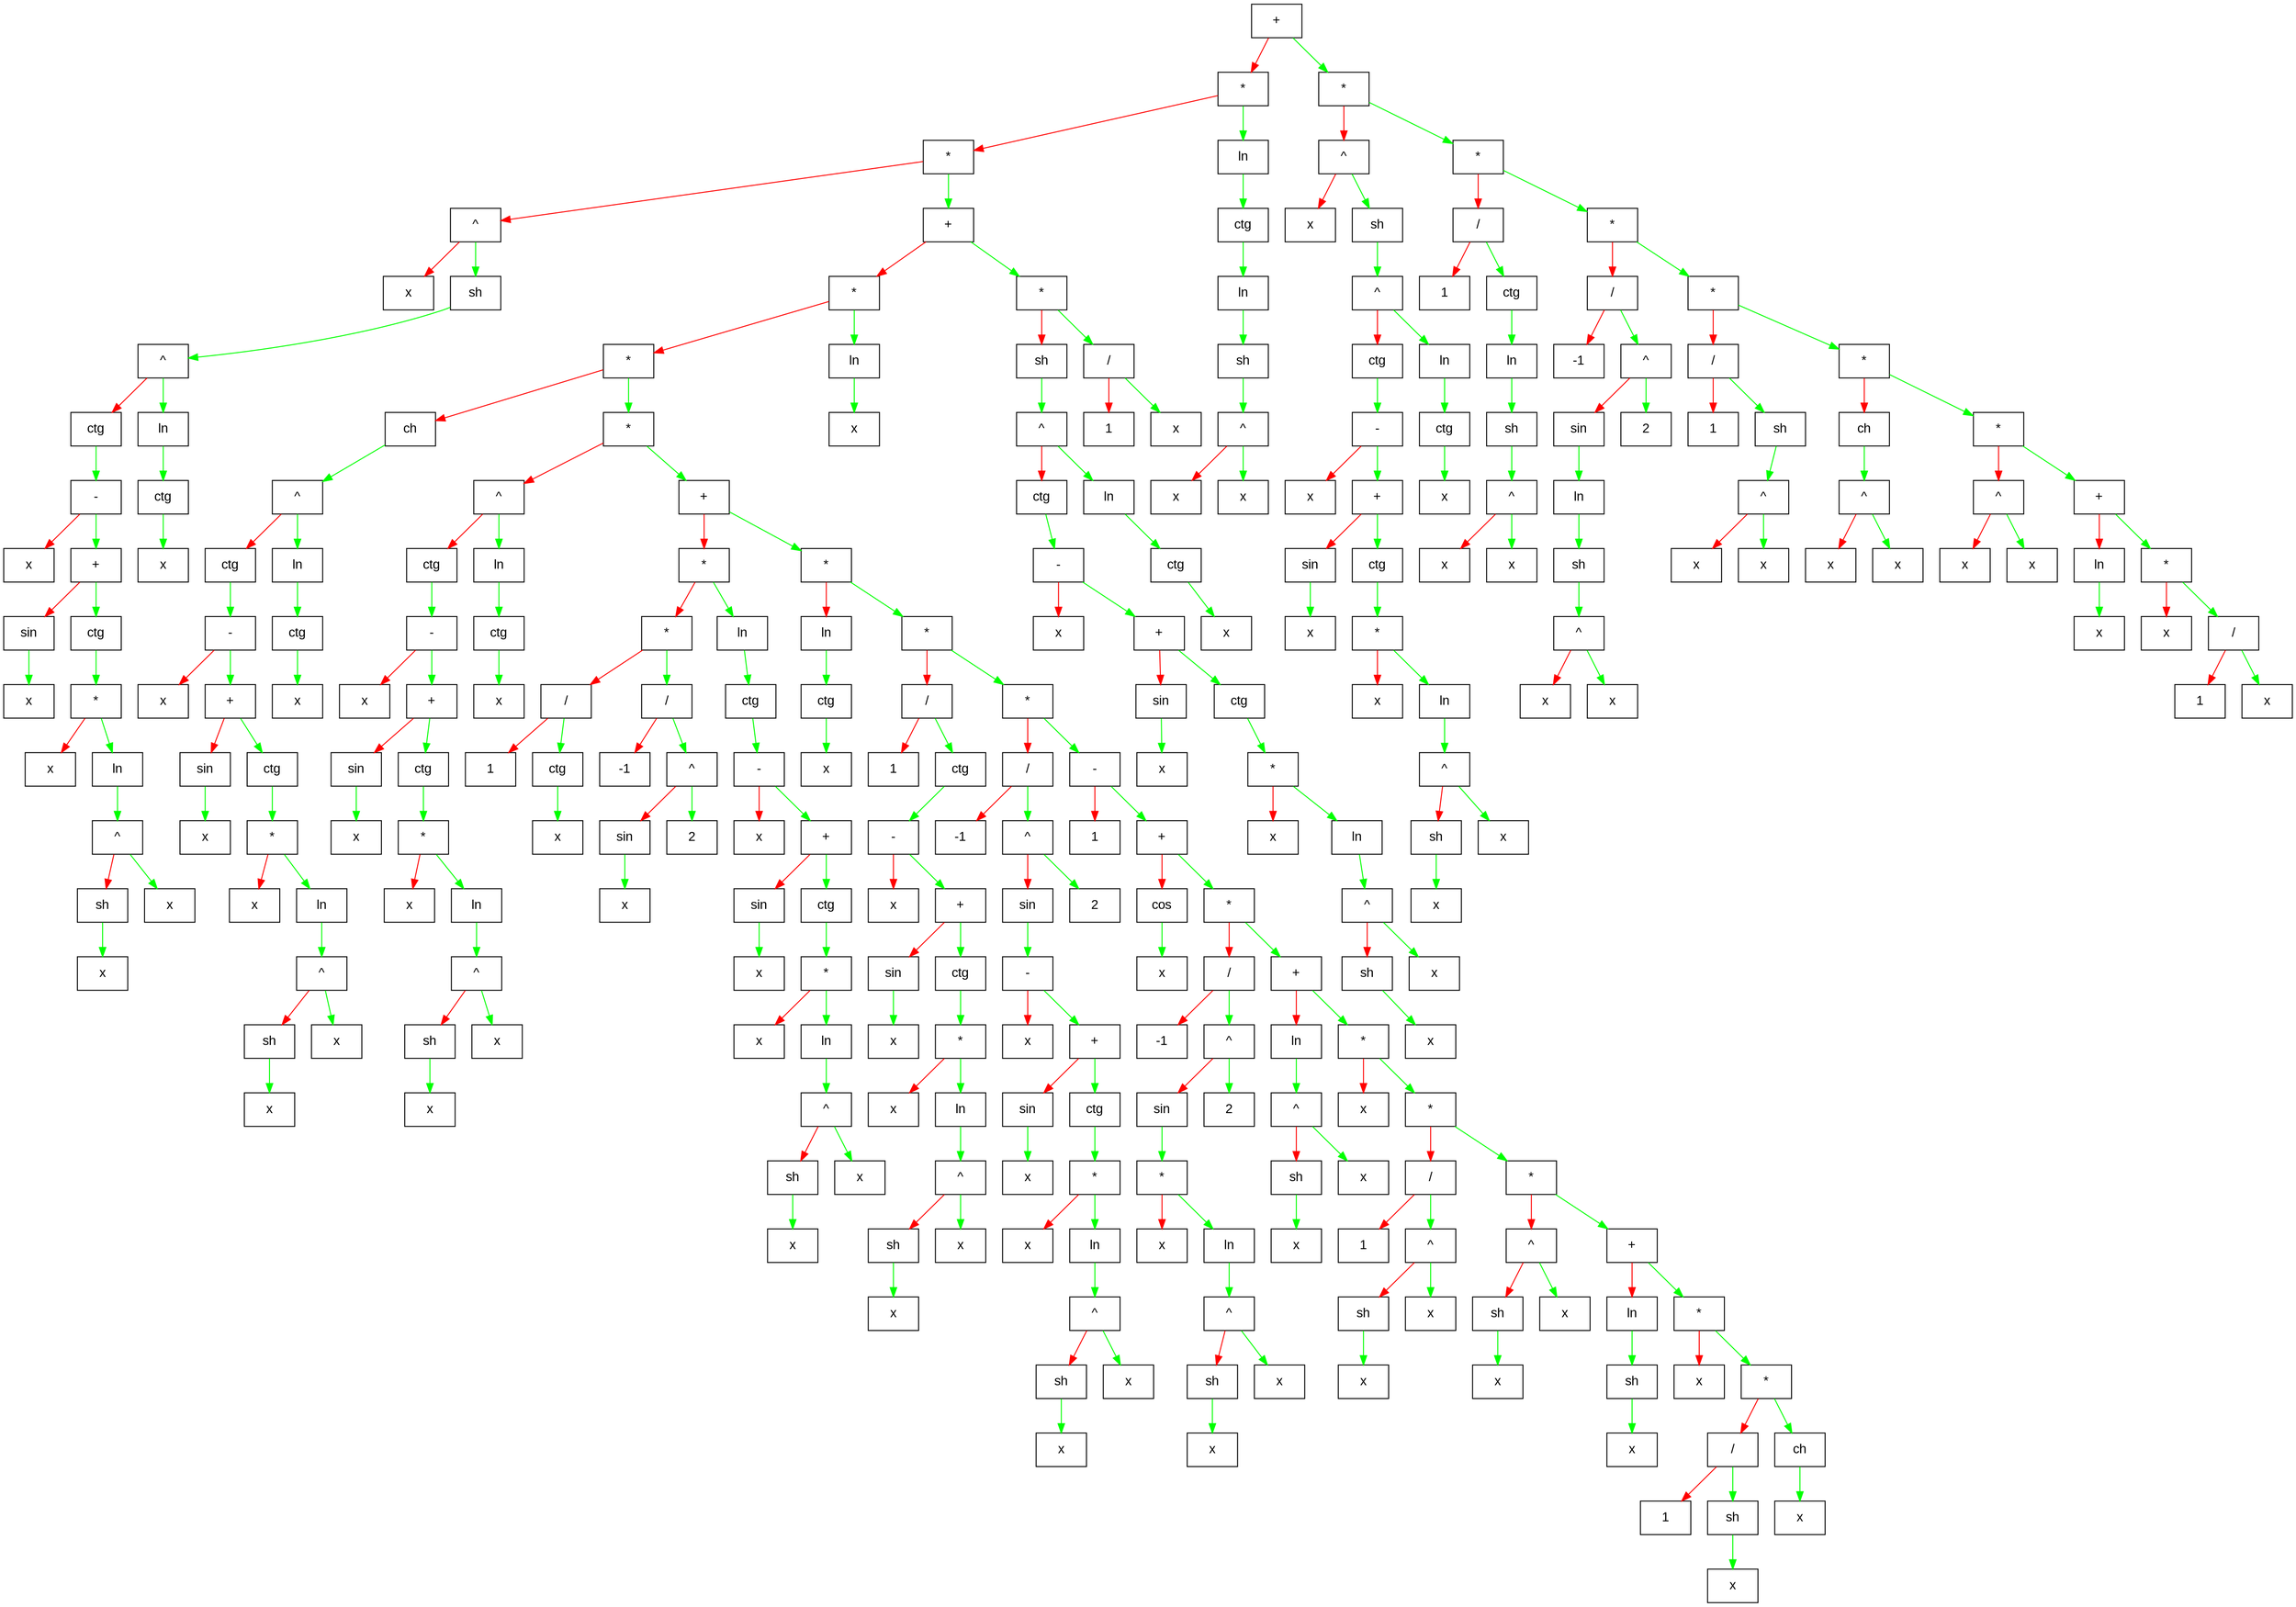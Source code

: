 digraph G{
 size="100" node [shape = record, fontname = Arial];
    elem000001e277bbac50[label = " { + } "];
edge [color = red];
elem000001e277bbac50 -> elem000001e277bb9c80;edge [color = green];
elem000001e277bbac50 -> elem000001e277bbaa50;elem000001e277bb9c80[label = " { * } "];
edge [color = red];
elem000001e277bb9c80 -> elem000001e277bb9240;edge [color = green];
elem000001e277bb9c80 -> elem000001e277bb92c0;elem000001e277bb9240[label = " { * } "];
edge [color = red];
elem000001e277bb9240 -> elem000001e277b95cd0;edge [color = green];
elem000001e277bb9240 -> elem000001e277bb9bc0;elem000001e277b95cd0[label = " { ^ } "];
edge [color = red];
elem000001e277b95cd0 -> elem000001e277b95f90;edge [color = green];
elem000001e277b95cd0 -> elem000001e277b95d90;elem000001e277b95f90[label = " {x} "];
elem000001e277b95d90[label = " {sh} "];
edge [color = green];
elem000001e277b95d90 -> elem000001e277b95fd0;elem000001e277b95fd0[label = " { ^ } "];
edge [color = red];
elem000001e277b95fd0 -> elem000001e277b95d10;edge [color = green];
elem000001e277b95fd0 -> elem000001e277be6da0;elem000001e277b95d10[label = " {ctg} "];
edge [color = green];
elem000001e277b95d10 -> elem000001e277b95dd0;elem000001e277b95dd0[label = " { - } "];
edge [color = red];
elem000001e277b95dd0 -> elem000001e277b95e90;edge [color = green];
elem000001e277b95dd0 -> elem000001e277b95ed0;elem000001e277b95e90[label = " {x} "];
elem000001e277b95ed0[label = " { + } "];
edge [color = red];
elem000001e277b95ed0 -> elem000001e277b95f10;edge [color = green];
elem000001e277b95ed0 -> elem000001e277b96050;elem000001e277b95f10[label = " {sin} "];
edge [color = green];
elem000001e277b95f10 -> elem000001e277b96010;elem000001e277b96010[label = " {x} "];
elem000001e277b96050[label = " {ctg} "];
edge [color = green];
elem000001e277b96050 -> elem000001e277b960d0;elem000001e277b960d0[label = " { * } "];
edge [color = red];
elem000001e277b960d0 -> elem000001e277b95990;edge [color = green];
elem000001e277b960d0 -> elem000001e277b959d0;elem000001e277b95990[label = " {x} "];
elem000001e277b959d0[label = " {ln} "];
edge [color = green];
elem000001e277b959d0 -> elem000001e277b95a50;elem000001e277b95a50[label = " { ^ } "];
edge [color = red];
elem000001e277b95a50 -> elem000001e277b95ad0;edge [color = green];
elem000001e277b95a50 -> elem000001e277be5f60;elem000001e277b95ad0[label = " {sh} "];
edge [color = green];
elem000001e277b95ad0 -> elem000001e277be6360;elem000001e277be6360[label = " {x} "];
elem000001e277be5f60[label = " {x} "];
elem000001e277be6da0[label = " {ln} "];
edge [color = green];
elem000001e277be6da0 -> elem000001e277be6220;elem000001e277be6220[label = " {ctg} "];
edge [color = green];
elem000001e277be6220 -> elem000001e277be6860;elem000001e277be6860[label = " {x} "];
elem000001e277bb9bc0[label = " { + } "];
edge [color = red];
elem000001e277bb9bc0 -> elem000001e277bb8c70;edge [color = green];
elem000001e277bb9bc0 -> elem000001e277bb9940;elem000001e277bb8c70[label = " { * } "];
edge [color = red];
elem000001e277bb8c70 -> elem000001e277bb8a30;edge [color = green];
elem000001e277bb8c70 -> elem000001e277bb8b30;elem000001e277bb8a30[label = " { * } "];
edge [color = red];
elem000001e277bb8a30 -> elem000001e277be67a0;edge [color = green];
elem000001e277bb8a30 -> elem000001e277bb84b0;elem000001e277be67a0[label = " {ch} "];
edge [color = green];
elem000001e277be67a0 -> elem000001e277be6760;elem000001e277be6760[label = " { ^ } "];
edge [color = red];
elem000001e277be6760 -> elem000001e277be6a20;edge [color = green];
elem000001e277be6760 -> elem000001e277be63a0;elem000001e277be6a20[label = " {ctg} "];
edge [color = green];
elem000001e277be6a20 -> elem000001e277be6320;elem000001e277be6320[label = " { - } "];
edge [color = red];
elem000001e277be6320 -> elem000001e277be6b60;edge [color = green];
elem000001e277be6320 -> elem000001e277be6d60;elem000001e277be6b60[label = " {x} "];
elem000001e277be6d60[label = " { + } "];
edge [color = red];
elem000001e277be6d60 -> elem000001e277be62e0;edge [color = green];
elem000001e277be6d60 -> elem000001e277be6260;elem000001e277be62e0[label = " {sin} "];
edge [color = green];
elem000001e277be62e0 -> elem000001e277be6060;elem000001e277be6060[label = " {x} "];
elem000001e277be6260[label = " {ctg} "];
edge [color = green];
elem000001e277be6260 -> elem000001e277be60a0;elem000001e277be60a0[label = " { * } "];
edge [color = red];
elem000001e277be60a0 -> elem000001e277be64e0;edge [color = green];
elem000001e277be60a0 -> elem000001e277be68a0;elem000001e277be64e0[label = " {x} "];
elem000001e277be68a0[label = " {ln} "];
edge [color = green];
elem000001e277be68a0 -> elem000001e277be69e0;elem000001e277be69e0[label = " { ^ } "];
edge [color = red];
elem000001e277be69e0 -> elem000001e277be6c60;edge [color = green];
elem000001e277be69e0 -> elem000001e277be6620;elem000001e277be6c60[label = " {sh} "];
edge [color = green];
elem000001e277be6c60 -> elem000001e277be5fa0;elem000001e277be5fa0[label = " {x} "];
elem000001e277be6620[label = " {x} "];
elem000001e277be63a0[label = " {ln} "];
edge [color = green];
elem000001e277be63a0 -> elem000001e277be60e0;elem000001e277be60e0[label = " {ctg} "];
edge [color = green];
elem000001e277be60e0 -> elem000001e277be62a0;elem000001e277be62a0[label = " {x} "];
elem000001e277bb84b0[label = " { * } "];
edge [color = red];
elem000001e277bb84b0 -> elem000001e277be6e20;edge [color = green];
elem000001e277bb84b0 -> elem000001e277bb85b0;elem000001e277be6e20[label = " { ^ } "];
edge [color = red];
elem000001e277be6e20 -> elem000001e277be6560;edge [color = green];
elem000001e277be6e20 -> elem000001e277be6420;elem000001e277be6560[label = " {ctg} "];
edge [color = green];
elem000001e277be6560 -> elem000001e277be61a0;elem000001e277be61a0[label = " { - } "];
edge [color = red];
elem000001e277be61a0 -> elem000001e277be6460;edge [color = green];
elem000001e277be61a0 -> elem000001e277be6960;elem000001e277be6460[label = " {x} "];
elem000001e277be6960[label = " { + } "];
edge [color = red];
elem000001e277be6960 -> elem000001e277be6920;edge [color = green];
elem000001e277be6960 -> elem000001e277be6520;elem000001e277be6920[label = " {sin} "];
edge [color = green];
elem000001e277be6920 -> elem000001e277be65a0;elem000001e277be65a0[label = " {x} "];
elem000001e277be6520[label = " {ctg} "];
edge [color = green];
elem000001e277be6520 -> elem000001e277be63e0;elem000001e277be63e0[label = " { * } "];
edge [color = red];
elem000001e277be63e0 -> elem000001e277be68e0;edge [color = green];
elem000001e277be63e0 -> elem000001e277be6a60;elem000001e277be68e0[label = " {x} "];
elem000001e277be6a60[label = " {ln} "];
edge [color = green];
elem000001e277be6a60 -> elem000001e277be66a0;elem000001e277be66a0[label = " { ^ } "];
edge [color = red];
elem000001e277be66a0 -> elem000001e277be6c20;edge [color = green];
elem000001e277be66a0 -> elem000001e277be5fe0;elem000001e277be6c20[label = " {sh} "];
edge [color = green];
elem000001e277be6c20 -> elem000001e277be6120;elem000001e277be6120[label = " {x} "];
elem000001e277be5fe0[label = " {x} "];
elem000001e277be6420[label = " {ln} "];
edge [color = green];
elem000001e277be6420 -> elem000001e277be64a0;elem000001e277be64a0[label = " {ctg} "];
edge [color = green];
elem000001e277be64a0 -> elem000001e277be65e0;elem000001e277be65e0[label = " {x} "];
elem000001e277bb85b0[label = " { + } "];
edge [color = red];
elem000001e277bb85b0 -> elem000001e277ba8010;edge [color = green];
elem000001e277bb85b0 -> elem000001e277bb8570;elem000001e277ba8010[label = " { * } "];
edge [color = red];
elem000001e277ba8010 -> elem000001e277be6b20;edge [color = green];
elem000001e277ba8010 -> elem000001e277be6be0;elem000001e277be6b20[label = " { * } "];
edge [color = red];
elem000001e277be6b20 -> elem000001e277be6ce0;edge [color = green];
elem000001e277be6b20 -> elem000001e277be6720;elem000001e277be6ce0[label = " { / } "];
edge [color = red];
elem000001e277be6ce0 -> elem000001e277be6020;edge [color = green];
elem000001e277be6ce0 -> elem000001e277be6660;elem000001e277be6020[label = " {1} "];
elem000001e277be6660[label = " {ctg} "];
edge [color = green];
elem000001e277be6660 -> elem000001e277be6160;elem000001e277be6160[label = " {x} "];
elem000001e277be6720[label = " { / } "];
edge [color = red];
elem000001e277be6720 -> elem000001e277be6ba0;edge [color = green];
elem000001e277be6720 -> elem000001e277be6ae0;elem000001e277be6ba0[label = " {-1} "];
elem000001e277be6ae0[label = " { ^ } "];
edge [color = red];
elem000001e277be6ae0 -> elem000001e277be6aa0;edge [color = green];
elem000001e277be6ae0 -> elem000001e277be6de0;elem000001e277be6aa0[label = " {sin} "];
edge [color = green];
elem000001e277be6aa0 -> elem000001e277be67e0;elem000001e277be67e0[label = " {x} "];
elem000001e277be6de0[label = " {2} "];
elem000001e277be6be0[label = " {ln} "];
edge [color = green];
elem000001e277be6be0 -> elem000001e277be6d20;elem000001e277be6d20[label = " {ctg} "];
edge [color = green];
elem000001e277be6d20 -> elem000001e277be5ee0;elem000001e277be5ee0[label = " { - } "];
edge [color = red];
elem000001e277be5ee0 -> elem000001e277be5f20;edge [color = green];
elem000001e277be5ee0 -> elem000001e277be61e0;elem000001e277be5f20[label = " {x} "];
elem000001e277be61e0[label = " { + } "];
edge [color = red];
elem000001e277be61e0 -> elem000001e277ba8450;edge [color = green];
elem000001e277be61e0 -> elem000001e277ba7f90;elem000001e277ba8450[label = " {sin} "];
edge [color = green];
elem000001e277ba8450 -> elem000001e277ba8710;elem000001e277ba8710[label = " {x} "];
elem000001e277ba7f90[label = " {ctg} "];
edge [color = green];
elem000001e277ba7f90 -> elem000001e277ba7990;elem000001e277ba7990[label = " { * } "];
edge [color = red];
elem000001e277ba7990 -> elem000001e277ba7f50;edge [color = green];
elem000001e277ba7990 -> elem000001e277ba8510;elem000001e277ba7f50[label = " {x} "];
elem000001e277ba8510[label = " {ln} "];
edge [color = green];
elem000001e277ba8510 -> elem000001e277ba7a10;elem000001e277ba7a10[label = " { ^ } "];
edge [color = red];
elem000001e277ba7a10 -> elem000001e277ba8550;edge [color = green];
elem000001e277ba7a10 -> elem000001e277ba7fd0;elem000001e277ba8550[label = " {sh} "];
edge [color = green];
elem000001e277ba8550 -> elem000001e277ba7ad0;elem000001e277ba7ad0[label = " {x} "];
elem000001e277ba7fd0[label = " {x} "];
elem000001e277bb8570[label = " { * } "];
edge [color = red];
elem000001e277bb8570 -> elem000001e277ba8650;edge [color = green];
elem000001e277bb8570 -> elem000001e277bb89f0;elem000001e277ba8650[label = " {ln} "];
edge [color = green];
elem000001e277ba8650 -> elem000001e277ba8590;elem000001e277ba8590[label = " {ctg} "];
edge [color = green];
elem000001e277ba8590 -> elem000001e277ba8490;elem000001e277ba8490[label = " {x} "];
elem000001e277bb89f0[label = " { * } "];
edge [color = red];
elem000001e277bb89f0 -> elem000001e277ba7bd0;edge [color = green];
elem000001e277bb89f0 -> elem000001e277bb83f0;elem000001e277ba7bd0[label = " { / } "];
edge [color = red];
elem000001e277ba7bd0 -> elem000001e277ba8610;edge [color = green];
elem000001e277ba7bd0 -> elem000001e277ba7ed0;elem000001e277ba8610[label = " {1} "];
elem000001e277ba7ed0[label = " {ctg} "];
edge [color = green];
elem000001e277ba7ed0 -> elem000001e277ba8090;elem000001e277ba8090[label = " { - } "];
edge [color = red];
elem000001e277ba8090 -> elem000001e277ba82d0;edge [color = green];
elem000001e277ba8090 -> elem000001e277ba84d0;elem000001e277ba82d0[label = " {x} "];
elem000001e277ba84d0[label = " { + } "];
edge [color = red];
elem000001e277ba84d0 -> elem000001e277ba7950;edge [color = green];
elem000001e277ba84d0 -> elem000001e277ba8210;elem000001e277ba7950[label = " {sin} "];
edge [color = green];
elem000001e277ba7950 -> elem000001e277ba8690;elem000001e277ba8690[label = " {x} "];
elem000001e277ba8210[label = " {ctg} "];
edge [color = green];
elem000001e277ba8210 -> elem000001e277ba8410;elem000001e277ba8410[label = " { * } "];
edge [color = red];
elem000001e277ba8410 -> elem000001e277ba7a90;edge [color = green];
elem000001e277ba8410 -> elem000001e277ba7d50;elem000001e277ba7a90[label = " {x} "];
elem000001e277ba7d50[label = " {ln} "];
edge [color = green];
elem000001e277ba7d50 -> elem000001e277ba79d0;elem000001e277ba79d0[label = " { ^ } "];
edge [color = red];
elem000001e277ba79d0 -> elem000001e277ba7d90;edge [color = green];
elem000001e277ba79d0 -> elem000001e277ba7c50;elem000001e277ba7d90[label = " {sh} "];
edge [color = green];
elem000001e277ba7d90 -> elem000001e277ba7c90;elem000001e277ba7c90[label = " {x} "];
elem000001e277ba7c50[label = " {x} "];
elem000001e277bb83f0[label = " { * } "];
edge [color = red];
elem000001e277bb83f0 -> elem000001e277ba83d0;edge [color = green];
elem000001e277bb83f0 -> elem000001e277bb89b0;elem000001e277ba83d0[label = " { / } "];
edge [color = red];
elem000001e277ba83d0 -> elem000001e277ba7d10;edge [color = green];
elem000001e277ba83d0 -> elem000001e277ba85d0;elem000001e277ba7d10[label = " {-1} "];
elem000001e277ba85d0[label = " { ^ } "];
edge [color = red];
elem000001e277ba85d0 -> elem000001e277ba7dd0;edge [color = green];
elem000001e277ba85d0 -> elem000001e277ba7e50;elem000001e277ba7dd0[label = " {sin} "];
edge [color = green];
elem000001e277ba7dd0 -> elem000001e277ba7e10;elem000001e277ba7e10[label = " { - } "];
edge [color = red];
elem000001e277ba7e10 -> elem000001e277ba80d0;edge [color = green];
elem000001e277ba7e10 -> elem000001e277ba7c10;elem000001e277ba80d0[label = " {x} "];
elem000001e277ba7c10[label = " { + } "];
edge [color = red];
elem000001e277ba7c10 -> elem000001e277ba8390;edge [color = green];
elem000001e277ba7c10 -> elem000001e277ba86d0;elem000001e277ba8390[label = " {sin} "];
edge [color = green];
elem000001e277ba8390 -> elem000001e277ba8250;elem000001e277ba8250[label = " {x} "];
elem000001e277ba86d0[label = " {ctg} "];
edge [color = green];
elem000001e277ba86d0 -> elem000001e277ba7a50;elem000001e277ba7a50[label = " { * } "];
edge [color = red];
elem000001e277ba7a50 -> elem000001e277ba8050;edge [color = green];
elem000001e277ba7a50 -> elem000001e277ba7b10;elem000001e277ba8050[label = " {x} "];
elem000001e277ba7b10[label = " {ln} "];
edge [color = green];
elem000001e277ba7b10 -> elem000001e277ba8110;elem000001e277ba8110[label = " { ^ } "];
edge [color = red];
elem000001e277ba8110 -> elem000001e277ba7cd0;edge [color = green];
elem000001e277ba8110 -> elem000001e277ba7b50;elem000001e277ba7cd0[label = " {sh} "];
edge [color = green];
elem000001e277ba7cd0 -> elem000001e277ba7f10;elem000001e277ba7f10[label = " {x} "];
elem000001e277ba7b50[label = " {x} "];
elem000001e277ba7e50[label = " {2} "];
elem000001e277bb89b0[label = " { - } "];
edge [color = red];
elem000001e277bb89b0 -> elem000001e277ba8150;edge [color = green];
elem000001e277bb89b0 -> elem000001e277bb8370;elem000001e277ba8150[label = " {1} "];
elem000001e277bb8370[label = " { + } "];
edge [color = red];
elem000001e277bb8370 -> elem000001e277ba8190;edge [color = green];
elem000001e277bb8370 -> elem000001e277bb8cf0;elem000001e277ba8190[label = " {cos} "];
edge [color = green];
elem000001e277ba8190 -> elem000001e277ba7e90;elem000001e277ba7e90[label = " {x} "];
elem000001e277bb8cf0[label = " { * } "];
edge [color = red];
elem000001e277bb8cf0 -> elem000001e277bb8770;edge [color = green];
elem000001e277bb8cf0 -> elem000001e277bb8af0;elem000001e277bb8770[label = " { / } "];
edge [color = red];
elem000001e277bb8770 -> elem000001e277ba7b90;edge [color = green];
elem000001e277bb8770 -> elem000001e277bb88f0;elem000001e277ba7b90[label = " {-1} "];
elem000001e277bb88f0[label = " { ^ } "];
edge [color = red];
elem000001e277bb88f0 -> elem000001e277ba7910;edge [color = green];
elem000001e277bb88f0 -> elem000001e277bb8ff0;elem000001e277ba7910[label = " {sin} "];
edge [color = green];
elem000001e277ba7910 -> elem000001e277ba8790;elem000001e277ba8790[label = " { * } "];
edge [color = red];
elem000001e277ba8790 -> elem000001e277ba8290;edge [color = green];
elem000001e277ba8790 -> elem000001e277ba87d0;elem000001e277ba8290[label = " {x} "];
elem000001e277ba87d0[label = " {ln} "];
edge [color = green];
elem000001e277ba87d0 -> elem000001e277ba8310;elem000001e277ba8310[label = " { ^ } "];
edge [color = red];
elem000001e277ba8310 -> elem000001e277ba8810;edge [color = green];
elem000001e277ba8310 -> elem000001e277ba8350;elem000001e277ba8810[label = " {sh} "];
edge [color = green];
elem000001e277ba8810 -> elem000001e277ba8850;elem000001e277ba8850[label = " {x} "];
elem000001e277ba8350[label = " {x} "];
elem000001e277bb8ff0[label = " {2} "];
elem000001e277bb8af0[label = " { + } "];
edge [color = red];
elem000001e277bb8af0 -> elem000001e277bb8530;edge [color = green];
elem000001e277bb8af0 -> elem000001e277bb9070;elem000001e277bb8530[label = " {ln} "];
edge [color = green];
elem000001e277bb8530 -> elem000001e277bb82b0;elem000001e277bb82b0[label = " { ^ } "];
edge [color = red];
elem000001e277bb82b0 -> elem000001e277bb9030;edge [color = green];
elem000001e277bb82b0 -> elem000001e277bb8d30;elem000001e277bb9030[label = " {sh} "];
edge [color = green];
elem000001e277bb9030 -> elem000001e277bb8a70;elem000001e277bb8a70[label = " {x} "];
elem000001e277bb8d30[label = " {x} "];
elem000001e277bb9070[label = " { * } "];
edge [color = red];
elem000001e277bb9070 -> elem000001e277bb90b0;edge [color = green];
elem000001e277bb9070 -> elem000001e277bb8330;elem000001e277bb90b0[label = " {x} "];
elem000001e277bb8330[label = " { * } "];
edge [color = red];
elem000001e277bb8330 -> elem000001e277bb87f0;edge [color = green];
elem000001e277bb8330 -> elem000001e277bb8f70;elem000001e277bb87f0[label = " { / } "];
edge [color = red];
elem000001e277bb87f0 -> elem000001e277bb8db0;edge [color = green];
elem000001e277bb87f0 -> elem000001e277bb86f0;elem000001e277bb8db0[label = " {1} "];
elem000001e277bb86f0[label = " { ^ } "];
edge [color = red];
elem000001e277bb86f0 -> elem000001e277bb85f0;edge [color = green];
elem000001e277bb86f0 -> elem000001e277bb8df0;elem000001e277bb85f0[label = " {sh} "];
edge [color = green];
elem000001e277bb85f0 -> elem000001e277bb87b0;elem000001e277bb87b0[label = " {x} "];
elem000001e277bb8df0[label = " {x} "];
elem000001e277bb8f70[label = " { * } "];
edge [color = red];
elem000001e277bb8f70 -> elem000001e277bb8730;edge [color = green];
elem000001e277bb8f70 -> elem000001e277bb8bb0;elem000001e277bb8730[label = " { ^ } "];
edge [color = red];
elem000001e277bb8730 -> elem000001e277bb8cb0;edge [color = green];
elem000001e277bb8730 -> elem000001e277bb8230;elem000001e277bb8cb0[label = " {sh} "];
edge [color = green];
elem000001e277bb8cb0 -> elem000001e277bb8470;elem000001e277bb8470[label = " {x} "];
elem000001e277bb8230[label = " {x} "];
elem000001e277bb8bb0[label = " { + } "];
edge [color = red];
elem000001e277bb8bb0 -> elem000001e277bb8fb0;edge [color = green];
elem000001e277bb8bb0 -> elem000001e277bb8970;elem000001e277bb8fb0[label = " {ln} "];
edge [color = green];
elem000001e277bb8fb0 -> elem000001e277bb90f0;elem000001e277bb90f0[label = " {sh} "];
edge [color = green];
elem000001e277bb90f0 -> elem000001e277bb82f0;elem000001e277bb82f0[label = " {x} "];
elem000001e277bb8970[label = " { * } "];
edge [color = red];
elem000001e277bb8970 -> elem000001e277bb86b0;edge [color = green];
elem000001e277bb8970 -> elem000001e277bb8930;elem000001e277bb86b0[label = " {x} "];
elem000001e277bb8930[label = " { * } "];
edge [color = red];
elem000001e277bb8930 -> elem000001e277bb88b0;edge [color = green];
elem000001e277bb8930 -> elem000001e277bb8e70;elem000001e277bb88b0[label = " { / } "];
edge [color = red];
elem000001e277bb88b0 -> elem000001e277bb8e30;edge [color = green];
elem000001e277bb88b0 -> elem000001e277bb83b0;elem000001e277bb8e30[label = " {1} "];
elem000001e277bb83b0[label = " {sh} "];
edge [color = green];
elem000001e277bb83b0 -> elem000001e277bb8870;elem000001e277bb8870[label = " {x} "];
elem000001e277bb8e70[label = " {ch} "];
edge [color = green];
elem000001e277bb8e70 -> elem000001e277bb8f30;elem000001e277bb8f30[label = " {x} "];
elem000001e277bb8b30[label = " {ln} "];
edge [color = green];
elem000001e277bb8b30 -> elem000001e277bb84f0;elem000001e277bb84f0[label = " {x} "];
elem000001e277bb9940[label = " { * } "];
edge [color = red];
elem000001e277bb9940 -> elem000001e277bb8b70;edge [color = green];
elem000001e277bb9940 -> elem000001e277bb9b80;elem000001e277bb8b70[label = " {sh} "];
edge [color = green];
elem000001e277bb8b70 -> elem000001e277bb9130;elem000001e277bb9130[label = " { ^ } "];
edge [color = red];
elem000001e277bb9130 -> elem000001e277bb8430;edge [color = green];
elem000001e277bb9130 -> elem000001e277bb9ac0;elem000001e277bb8430[label = " {ctg} "];
edge [color = green];
elem000001e277bb8430 -> elem000001e277bb8bf0;elem000001e277bb8bf0[label = " { - } "];
edge [color = red];
elem000001e277bb8bf0 -> elem000001e277bb8c30;edge [color = green];
elem000001e277bb8bf0 -> elem000001e277bb81f0;elem000001e277bb8c30[label = " {x} "];
elem000001e277bb81f0[label = " { + } "];
edge [color = red];
elem000001e277bb81f0 -> elem000001e277bb9e40;edge [color = green];
elem000001e277bb81f0 -> elem000001e277bb9a00;elem000001e277bb9e40[label = " {sin} "];
edge [color = green];
elem000001e277bb9e40 -> elem000001e277bb9840;elem000001e277bb9840[label = " {x} "];
elem000001e277bb9a00[label = " {ctg} "];
edge [color = green];
elem000001e277bb9a00 -> elem000001e277bb9440;elem000001e277bb9440[label = " { * } "];
edge [color = red];
elem000001e277bb9440 -> elem000001e277bb9a40;edge [color = green];
elem000001e277bb9440 -> elem000001e277bb9600;elem000001e277bb9a40[label = " {x} "];
elem000001e277bb9600[label = " {ln} "];
edge [color = green];
elem000001e277bb9600 -> elem000001e277bb9200;elem000001e277bb9200[label = " { ^ } "];
edge [color = red];
elem000001e277bb9200 -> elem000001e277bb9880;edge [color = green];
elem000001e277bb9200 -> elem000001e277bb9f00;elem000001e277bb9880[label = " {sh} "];
edge [color = green];
elem000001e277bb9880 -> elem000001e277bb9b40;elem000001e277bb9b40[label = " {x} "];
elem000001e277bb9f00[label = " {x} "];
elem000001e277bb9ac0[label = " {ln} "];
edge [color = green];
elem000001e277bb9ac0 -> elem000001e277bb9f80;elem000001e277bb9f80[label = " {ctg} "];
edge [color = green];
elem000001e277bb9f80 -> elem000001e277bb9980;elem000001e277bb9980[label = " {x} "];
elem000001e277bb9b80[label = " { / } "];
edge [color = red];
elem000001e277bb9b80 -> elem000001e277bb99c0;edge [color = green];
elem000001e277bb9b80 -> elem000001e277bb98c0;elem000001e277bb99c0[label = " {1} "];
elem000001e277bb98c0[label = " {x} "];
elem000001e277bb92c0[label = " {ln} "];
edge [color = green];
elem000001e277bb92c0 -> elem000001e277bb9700;elem000001e277bb9700[label = " {ctg} "];
edge [color = green];
elem000001e277bb9700 -> elem000001e277bb9c40;elem000001e277bb9c40[label = " {ln} "];
edge [color = green];
elem000001e277bb9c40 -> elem000001e277bb9500;elem000001e277bb9500[label = " {sh} "];
edge [color = green];
elem000001e277bb9500 -> elem000001e277bba140;elem000001e277bba140[label = " { ^ } "];
edge [color = red];
elem000001e277bba140 -> elem000001e277bb9d40;edge [color = green];
elem000001e277bba140 -> elem000001e277bb9b00;elem000001e277bb9d40[label = " {x} "];
elem000001e277bb9b00[label = " {x} "];
elem000001e277bbaa50[label = " { * } "];
edge [color = red];
elem000001e277bbaa50 -> elem000001e277bb9300;edge [color = green];
elem000001e277bbaa50 -> elem000001e277bbb050;elem000001e277bb9300[label = " { ^ } "];
edge [color = red];
elem000001e277bb9300 -> elem000001e277bb9640;edge [color = green];
elem000001e277bb9300 -> elem000001e277bb9800;elem000001e277bb9640[label = " {x} "];
elem000001e277bb9800[label = " {sh} "];
edge [color = green];
elem000001e277bb9800 -> elem000001e277bb94c0;elem000001e277bb94c0[label = " { ^ } "];
edge [color = red];
elem000001e277bb94c0 -> elem000001e277bba100;edge [color = green];
elem000001e277bb94c0 -> elem000001e277bb9380;elem000001e277bba100[label = " {ctg} "];
edge [color = green];
elem000001e277bba100 -> elem000001e277bb9d00;elem000001e277bb9d00[label = " { - } "];
edge [color = red];
elem000001e277bb9d00 -> elem000001e277bb97c0;edge [color = green];
elem000001e277bb9d00 -> elem000001e277bb9a80;elem000001e277bb97c0[label = " {x} "];
elem000001e277bb9a80[label = " { + } "];
edge [color = red];
elem000001e277bb9a80 -> elem000001e277bba0c0;edge [color = green];
elem000001e277bb9a80 -> elem000001e277bb9580;elem000001e277bba0c0[label = " {sin} "];
edge [color = green];
elem000001e277bba0c0 -> elem000001e277bb9540;elem000001e277bb9540[label = " {x} "];
elem000001e277bb9580[label = " {ctg} "];
edge [color = green];
elem000001e277bb9580 -> elem000001e277bb9280;elem000001e277bb9280[label = " { * } "];
edge [color = red];
elem000001e277bb9280 -> elem000001e277bb9cc0;edge [color = green];
elem000001e277bb9280 -> elem000001e277bb9340;elem000001e277bb9cc0[label = " {x} "];
elem000001e277bb9340[label = " {ln} "];
edge [color = green];
elem000001e277bb9340 -> elem000001e277bb9480;elem000001e277bb9480[label = " { ^ } "];
edge [color = red];
elem000001e277bb9480 -> elem000001e277bb9740;edge [color = green];
elem000001e277bb9480 -> elem000001e277bb9dc0;elem000001e277bb9740[label = " {sh} "];
edge [color = green];
elem000001e277bb9740 -> elem000001e277bb9d80;elem000001e277bb9d80[label = " {x} "];
elem000001e277bb9dc0[label = " {x} "];
elem000001e277bb9380[label = " {ln} "];
edge [color = green];
elem000001e277bb9380 -> elem000001e277bb9e00;elem000001e277bb9e00[label = " {ctg} "];
edge [color = green];
elem000001e277bb9e00 -> elem000001e277bb9780;elem000001e277bb9780[label = " {x} "];
elem000001e277bbb050[label = " { * } "];
edge [color = red];
elem000001e277bbb050 -> elem000001e277bb9fc0;edge [color = green];
elem000001e277bbb050 -> elem000001e277bbabd0;elem000001e277bb9fc0[label = " { / } "];
edge [color = red];
elem000001e277bb9fc0 -> elem000001e277bb9680;edge [color = green];
elem000001e277bb9fc0 -> elem000001e277bb95c0;elem000001e277bb9680[label = " {1} "];
elem000001e277bb95c0[label = " {ctg} "];
edge [color = green];
elem000001e277bb95c0 -> elem000001e277bb9e80;elem000001e277bb9e80[label = " {ln} "];
edge [color = green];
elem000001e277bb9e80 -> elem000001e277bb9ec0;elem000001e277bb9ec0[label = " {sh} "];
edge [color = green];
elem000001e277bb9ec0 -> elem000001e277bb9f40;elem000001e277bb9f40[label = " { ^ } "];
edge [color = red];
elem000001e277bb9f40 -> elem000001e277bba000;edge [color = green];
elem000001e277bb9f40 -> elem000001e277bb96c0;elem000001e277bba000[label = " {x} "];
elem000001e277bb96c0[label = " {x} "];
elem000001e277bbabd0[label = " { * } "];
edge [color = red];
elem000001e277bbabd0 -> elem000001e277bbaad0;edge [color = green];
elem000001e277bbabd0 -> elem000001e277bbb010;elem000001e277bbaad0[label = " { / } "];
edge [color = red];
elem000001e277bbaad0 -> elem000001e277bba210;edge [color = green];
elem000001e277bbaad0 -> elem000001e277bba590;elem000001e277bba210[label = " {-1} "];
elem000001e277bba590[label = " { ^ } "];
edge [color = red];
elem000001e277bba590 -> elem000001e277bba490;edge [color = green];
elem000001e277bba590 -> elem000001e277bba350;elem000001e277bba490[label = " {sin} "];
edge [color = green];
elem000001e277bba490 -> elem000001e277bba040;elem000001e277bba040[label = " {ln} "];
edge [color = green];
elem000001e277bba040 -> elem000001e277bb93c0;elem000001e277bb93c0[label = " {sh} "];
edge [color = green];
elem000001e277bb93c0 -> elem000001e277bba080;elem000001e277bba080[label = " { ^ } "];
edge [color = red];
elem000001e277bba080 -> elem000001e277bb9400;edge [color = green];
elem000001e277bba080 -> elem000001e277bbae90;elem000001e277bb9400[label = " {x} "];
elem000001e277bbae90[label = " {x} "];
elem000001e277bba350[label = " {2} "];
elem000001e277bbb010[label = " { * } "];
edge [color = red];
elem000001e277bbb010 -> elem000001e277bbaed0;edge [color = green];
elem000001e277bbb010 -> elem000001e277bbac10;elem000001e277bbaed0[label = " { / } "];
edge [color = red];
elem000001e277bbaed0 -> elem000001e277bba550;edge [color = green];
elem000001e277bbaed0 -> elem000001e277bbb090;elem000001e277bba550[label = " {1} "];
elem000001e277bbb090[label = " {sh} "];
edge [color = green];
elem000001e277bbb090 -> elem000001e277bba250;elem000001e277bba250[label = " { ^ } "];
edge [color = red];
elem000001e277bba250 -> elem000001e277bbb110;edge [color = green];
elem000001e277bba250 -> elem000001e277bbb0d0;elem000001e277bbb110[label = " {x} "];
elem000001e277bbb0d0[label = " {x} "];
elem000001e277bbac10[label = " { * } "];
edge [color = red];
elem000001e277bbac10 -> elem000001e277bba4d0;edge [color = green];
elem000001e277bbac10 -> elem000001e277bba9d0;elem000001e277bba4d0[label = " {ch} "];
edge [color = green];
elem000001e277bba4d0 -> elem000001e277bba290;elem000001e277bba290[label = " { ^ } "];
edge [color = red];
elem000001e277bba290 -> elem000001e277bbab90;edge [color = green];
elem000001e277bba290 -> elem000001e277bbaa90;elem000001e277bbab90[label = " {x} "];
elem000001e277bbaa90[label = " {x} "];
elem000001e277bba9d0[label = " { * } "];
edge [color = red];
elem000001e277bba9d0 -> elem000001e277bba990;edge [color = green];
elem000001e277bba9d0 -> elem000001e277bba2d0;elem000001e277bba990[label = " { ^ } "];
edge [color = red];
elem000001e277bba990 -> elem000001e277bba950;edge [color = green];
elem000001e277bba990 -> elem000001e277bbaf90;elem000001e277bba950[label = " {x} "];
elem000001e277bbaf90[label = " {x} "];
elem000001e277bba2d0[label = " { + } "];
edge [color = red];
elem000001e277bba2d0 -> elem000001e277bbaf10;edge [color = green];
elem000001e277bba2d0 -> elem000001e277bba6d0;elem000001e277bbaf10[label = " {ln} "];
edge [color = green];
elem000001e277bbaf10 -> elem000001e277bbaa10;elem000001e277bbaa10[label = " {x} "];
elem000001e277bba6d0[label = " { * } "];
edge [color = red];
elem000001e277bba6d0 -> elem000001e277bbae10;edge [color = green];
elem000001e277bba6d0 -> elem000001e277bbab10;elem000001e277bbae10[label = " {x} "];
elem000001e277bbab10[label = " { / } "];
edge [color = red];
elem000001e277bbab10 -> elem000001e277bbafd0;edge [color = green];
elem000001e277bbab10 -> elem000001e277bba910;elem000001e277bbafd0[label = " {1} "];
elem000001e277bba910[label = " {x} "];
}